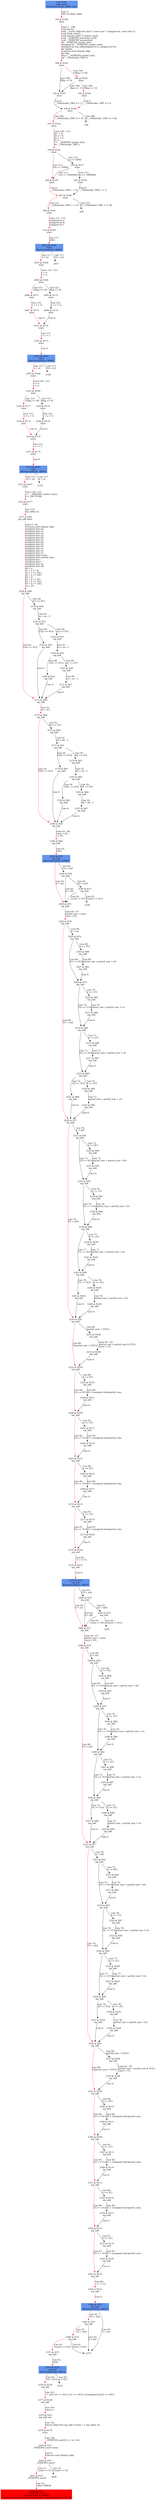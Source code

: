 digraph ARG {
node [style="filled" shape="box" color="white"]
0 [fillcolor="cornflowerblue" label="0 @ N141\nmain entry\nAbstractionState: ABS0: true\n" id="0"]
187 [label="187 @ N186\nmain\n" id="187"]
188 [label="188 @ N145\nmain\n" id="188"]
193 [label="193 @ N147\nmain\n" id="193"]
196 [label="196 @ N149\nmain\n" id="196"]
197 [label="197 @ N150\nmain\n" id="197"]
199 [label="199 @ N156\nmain\n" id="199"]
204 [label="204 @ N159\nmain\n" id="204"]
207 [label="207 @ N160\nmain\n" id="207"]
208 [label="208 @ N161\nmain\n" id="208"]
210 [label="210 @ N164\nmain\n" id="210"]
2055 [fillcolor="cornflowerblue" label="2055 @ N165\nmain\nAbstractionState: ABS63\n" id="2055"]
2056 [label="2056 @ N166\nmain\n" id="2056"]
2094 [label="2094 @ N169\nmain\n" id="2094"]
2096 [label="2096 @ N171\nmain\n" id="2096"]
2097 [label="2097 @ N173\nmain\n" id="2097"]
2101 [label="2101 @ N170\nmain\n" id="2101"]
2102 [label="2102 @ N175\nmain\n" id="2102"]
2104 [fillcolor="cornflowerblue" label="2104 @ N165\nmain\nAbstractionState: ABS65\n" id="2104"]
2105 [label="2105 @ N166\nmain\n" id="2105"]
2143 [label="2143 @ N169\nmain\n" id="2143"]
2145 [label="2145 @ N171\nmain\n" id="2145"]
2146 [label="2146 @ N173\nmain\n" id="2146"]
2150 [label="2150 @ N170\nmain\n" id="2150"]
2151 [label="2151 @ N175\nmain\n" id="2151"]
2153 [fillcolor="cornflowerblue" label="2153 @ N165\nmain\nAbstractionState: ABS67\n" id="2153"]
2155 [label="2155 @ N167\nmain\n" id="2155"]
2156 [label="2156 @ N177\nmain\n" id="2156"]
2157 [label="2157 @ N20\nmp_add entry\n" id="2157"]
2158 [label="2158 @ N48\nmp_add\n" id="2158"]
2173 [label="2173 @ N49\nmp_add\n" id="2173"]
2174 [label="2174 @ N58\nmp_add\n" id="2174"]
2189 [label="2189 @ N59\nmp_add\n" id="2189"]
2190 [label="2190 @ N69\nmp_add\n" id="2190"]
2192 [fillcolor="cornflowerblue" label="2192 @ N70\nmp_add\nAbstractionState: ABS68\n" id="2192"]
2200 [label="2200 @ N71\nmp_add\n" id="2200"]
2202 [label="2202 @ N76\nmp_add\n" id="2202"]
2226 [label="2226 @ N77\nmp_add\n" id="2226"]
2250 [label="2250 @ N91\nmp_add\n" id="2250"]
2255 [label="2255 @ N105\nmp_add\n" id="2255"]
2260 [label="2260 @ N109\nmp_add\n" id="2260"]
2265 [label="2265 @ N112\nmp_add\n" id="2265"]
2270 [label="2270 @ N115\nmp_add\n" id="2270"]
2275 [label="2275 @ N118\nmp_add\n" id="2275"]
2276 [label="2276 @ N121\nmp_add\n" id="2276"]
2278 [fillcolor="cornflowerblue" label="2278 @ N70\nmp_add\nAbstractionState: ABS70\n" id="2278"]
2286 [label="2286 @ N71\nmp_add\n" id="2286"]
2288 [label="2288 @ N76\nmp_add\n" id="2288"]
2312 [label="2312 @ N77\nmp_add\n" id="2312"]
2336 [label="2336 @ N91\nmp_add\n" id="2336"]
2341 [label="2341 @ N105\nmp_add\n" id="2341"]
2346 [label="2346 @ N109\nmp_add\n" id="2346"]
2351 [label="2351 @ N112\nmp_add\n" id="2351"]
2356 [label="2356 @ N115\nmp_add\n" id="2356"]
2361 [label="2361 @ N118\nmp_add\n" id="2361"]
2362 [label="2362 @ N121\nmp_add\n" id="2362"]
2364 [fillcolor="cornflowerblue" label="2364 @ N70\nmp_add\nAbstractionState: ABS72\n" id="2364"]
2366 [label="2366 @ N74\nmp_add\n" id="2366"]
2368 [label="2368 @ N73\nmp_add\n" id="2368"]
2371 [label="2371 @ N72\nmp_add\n" id="2371"]
2374 [fillcolor="cornflowerblue" label="2374 @ N122\nmp_add\nAbstractionState: ABS73\n" id="2374"]
2376 [label="2376 @ N124\nmp_add\n" id="2376"]
2377 [label="2377 @ N138\nmp_add\n" id="2377"]
2378 [label="2378 @ N19\nmp_add exit\n" id="2378"]
2379 [label="2379 @ N178\nmain\n" id="2379"]
2653 [label="2653 @ N11\n__VERIFIER_assert entry\n" id="2653"]
2654 [label="2654 @ N12\n__VERIFIER_assert\n" id="2654"]
2655 [label="2655 @ N14\n__VERIFIER_assert\n" id="2655"]
2658 [fillcolor="red" label="2658 @ N15\n__VERIFIER_assert\nAbstractionState: ABS80\n AutomatonState: ErrorLabelAutomaton: _predefinedState_ERROR\n" id="2658"]
2357 [label="2357 @ N119\nmp_add\n" id="2357"]
2359 [label="2359 @ N120\nmp_add\n" id="2359"]
2352 [label="2352 @ N116\nmp_add\n" id="2352"]
2354 [label="2354 @ N117\nmp_add\n" id="2354"]
2347 [label="2347 @ N113\nmp_add\n" id="2347"]
2349 [label="2349 @ N114\nmp_add\n" id="2349"]
2342 [label="2342 @ N110\nmp_add\n" id="2342"]
2344 [label="2344 @ N111\nmp_add\n" id="2344"]
2337 [label="2337 @ N106\nmp_add\n" id="2337"]
2339 [label="2339 @ N108\nmp_add\n" id="2339"]
2313 [label="2313 @ N92\nmp_add\n" id="2313"]
2319 [label="2319 @ N93\nmp_add\n" id="2319"]
2324 [label="2324 @ N96\nmp_add\n" id="2324"]
2329 [label="2329 @ N99\nmp_add\n" id="2329"]
2331 [label="2331 @ N102\nmp_add\n" id="2331"]
2330 [label="2330 @ N103\nmp_add\n" id="2330"]
2334 [label="2334 @ N104\nmp_add\n" id="2334"]
2325 [label="2325 @ N100\nmp_add\n" id="2325"]
2327 [label="2327 @ N101\nmp_add\n" id="2327"]
2320 [label="2320 @ N97\nmp_add\n" id="2320"]
2322 [label="2322 @ N98\nmp_add\n" id="2322"]
2315 [label="2315 @ N94\nmp_add\n" id="2315"]
2317 [label="2317 @ N95\nmp_add\n" id="2317"]
2289 [label="2289 @ N78\nmp_add\n" id="2289"]
2295 [label="2295 @ N79\nmp_add\n" id="2295"]
2300 [label="2300 @ N82\nmp_add\n" id="2300"]
2305 [label="2305 @ N85\nmp_add\n" id="2305"]
2307 [label="2307 @ N88\nmp_add\n" id="2307"]
2306 [label="2306 @ N89\nmp_add\n" id="2306"]
2310 [label="2310 @ N90\nmp_add\n" id="2310"]
2301 [label="2301 @ N86\nmp_add\n" id="2301"]
2303 [label="2303 @ N87\nmp_add\n" id="2303"]
2296 [label="2296 @ N83\nmp_add\n" id="2296"]
2298 [label="2298 @ N84\nmp_add\n" id="2298"]
2291 [label="2291 @ N80\nmp_add\n" id="2291"]
2293 [label="2293 @ N81\nmp_add\n" id="2293"]
2280 [label="2280 @ N74\nmp_add\n" id="2280"]
2282 [label="2282 @ N73\nmp_add\n" id="2282"]
2271 [label="2271 @ N119\nmp_add\n" id="2271"]
2273 [label="2273 @ N120\nmp_add\n" id="2273"]
2266 [label="2266 @ N116\nmp_add\n" id="2266"]
2268 [label="2268 @ N117\nmp_add\n" id="2268"]
2261 [label="2261 @ N113\nmp_add\n" id="2261"]
2263 [label="2263 @ N114\nmp_add\n" id="2263"]
2256 [label="2256 @ N110\nmp_add\n" id="2256"]
2258 [label="2258 @ N111\nmp_add\n" id="2258"]
2251 [label="2251 @ N106\nmp_add\n" id="2251"]
2253 [label="2253 @ N108\nmp_add\n" id="2253"]
2227 [label="2227 @ N92\nmp_add\n" id="2227"]
2233 [label="2233 @ N93\nmp_add\n" id="2233"]
2238 [label="2238 @ N96\nmp_add\n" id="2238"]
2243 [label="2243 @ N99\nmp_add\n" id="2243"]
2245 [label="2245 @ N102\nmp_add\n" id="2245"]
2244 [label="2244 @ N103\nmp_add\n" id="2244"]
2248 [label="2248 @ N104\nmp_add\n" id="2248"]
2239 [label="2239 @ N100\nmp_add\n" id="2239"]
2241 [label="2241 @ N101\nmp_add\n" id="2241"]
2234 [label="2234 @ N97\nmp_add\n" id="2234"]
2236 [label="2236 @ N98\nmp_add\n" id="2236"]
2229 [label="2229 @ N94\nmp_add\n" id="2229"]
2231 [label="2231 @ N95\nmp_add\n" id="2231"]
2203 [label="2203 @ N78\nmp_add\n" id="2203"]
2209 [label="2209 @ N79\nmp_add\n" id="2209"]
2214 [label="2214 @ N82\nmp_add\n" id="2214"]
2219 [label="2219 @ N85\nmp_add\n" id="2219"]
2221 [label="2221 @ N88\nmp_add\n" id="2221"]
2220 [label="2220 @ N89\nmp_add\n" id="2220"]
2224 [label="2224 @ N90\nmp_add\n" id="2224"]
2215 [label="2215 @ N86\nmp_add\n" id="2215"]
2217 [label="2217 @ N87\nmp_add\n" id="2217"]
2210 [label="2210 @ N83\nmp_add\n" id="2210"]
2212 [label="2212 @ N84\nmp_add\n" id="2212"]
2205 [label="2205 @ N80\nmp_add\n" id="2205"]
2207 [label="2207 @ N81\nmp_add\n" id="2207"]
2194 [label="2194 @ N74\nmp_add\n" id="2194"]
2196 [label="2196 @ N73\nmp_add\n" id="2196"]
2175 [label="2175 @ N60\nmp_add\n" id="2175"]
2177 [label="2177 @ N61\nmp_add\n" id="2177"]
2179 [label="2179 @ N62\nmp_add\n" id="2179"]
2178 [label="2178 @ N63\nmp_add\n" id="2178"]
2182 [label="2182 @ N64\nmp_add\n" id="2182"]
2184 [label="2184 @ N65\nmp_add\n" id="2184"]
2183 [label="2183 @ N66\nmp_add\n" id="2183"]
2187 [label="2187 @ N67\nmp_add\n" id="2187"]
2159 [label="2159 @ N50\nmp_add\n" id="2159"]
2161 [label="2161 @ N51\nmp_add\n" id="2161"]
2163 [label="2163 @ N52\nmp_add\n" id="2163"]
2162 [label="2162 @ N53\nmp_add\n" id="2162"]
2166 [label="2166 @ N54\nmp_add\n" id="2166"]
2168 [label="2168 @ N55\nmp_add\n" id="2168"]
2167 [label="2167 @ N56\nmp_add\n" id="2167"]
2171 [label="2171 @ N57\nmp_add\n" id="2171"]
2144 [label="2144 @ N172\nmain\n" id="2144"]
2148 [label="2148 @ N174\nmain\n" id="2148"]
2095 [label="2095 @ N172\nmain\n" id="2095"]
2099 [label="2099 @ N174\nmain\n" id="2099"]
200 [label="200 @ N157\nmain\n" id="200"]
202 [label="202 @ N158\nmain\n" id="202"]
190 [label="190 @ N146\nmain\n" id="190"]
192 [label="192 @ N148\nmain\n" id="192"]
0 -> 187 [color="red" label="Line 0: \lINIT GLOBAL VARS\l" id="0 -> 187"]
187 -> 188 [color="red" label="Lines 7 - 108: \lvoid abort();\lvoid __assert_fail(const char *, const char *, unsigned int, const char *);\lvoid reach_error();\lvoid assume_abort_if_not(int cond);\lvoid __VERIFIER_assert(int cond);\lvoid __VERIFIER_assume(int);\lint __VERIFIER_nondet_int();\lunsigned int __VERIFIER_nondet_uint();\lunsigned int mp_add(unsigned int a, unsigned int b);\lint main();\lFunction start dummy edge\lint flag;\lflag = __VERIFIER_nondet_int();\lint __CPAchecker_TMP_0;\l" id="187 -> 188"]
188 -> 190 [color="red" label="Line 108: \l[!(flag == 0)]\l" id="188 -> 190"]
188 -> 193 [label="Line 108: \l[flag == 0]\l" id="188 -> 193"]
193 -> 196 [label="Line 0: \l__CPAchecker_TMP_0 = 1;\l" id="193 -> 196"]
196 -> 197 [color="red" label="Line 108: \l[__CPAchecker_TMP_0 != 0]\l" id="196 -> 197"]
196 -> 198 [label="Line 108: \l[!(__CPAchecker_TMP_0 != 0)]\l" id="196 -> 198"]
197 -> 199 [color="red" label="Lines 109 - 113: \lint i = 0;\lint x = 0;\lint y = 0;\lint n;\ln = __VERIFIER_nondet_int();\lint __CPAchecker_TMP_1;\l" id="197 -> 199"]
199 -> 200 [label="Line 113: \l[n >= 1000]\l" id="199 -> 200"]
199 -> 204 [color="red" label="Line 113: \l[!(n >= 1000)]\l" id="199 -> 204"]
204 -> 207 [color="red" label="Line 0: \l__CPAchecker_TMP_1 = 0;\l" id="204 -> 207"]
207 -> 208 [color="red" label="Line 113: \l[__CPAchecker_TMP_1 != 0]\l" id="207 -> 208"]
207 -> 209 [label="Line 113: \l[!(__CPAchecker_TMP_1 != 0)]\l" id="207 -> 209"]
208 -> 210 [color="red" label="Lines 115 - 115: \lunsigned int a;\lunsigned int b;\lunsigned int r;\l" id="208 -> 210"]
210 -> 2055 [color="red" label="Line 117: \lwhile\l" id="210 -> 2055"]
2055 -> 2056 [color="red" label="Line 117: \l[i < n]\l" id="2055 -> 2056"]
2055 -> 2057 [label="Line 117: \l[!(i < n)]\l" id="2055 -> 2057"]
2056 -> 2094 [color="red" label="Lines 120 - 121: \lx = x;\ly = y;\l" id="2056 -> 2094"]
2094 -> 2095 [label="Line 122: \l[flag == 0]\l" id="2094 -> 2095"]
2094 -> 2096 [color="red" label="Line 122: \l[!(flag == 0)]\l" id="2094 -> 2096"]
2096 -> 2097 [color="red" label="Line 123: \lx = x + 3;\l" id="2096 -> 2097"]
2097 -> 2101 [color="red" label="Line 0: \l\l" id="2097 -> 2101"]
2101 -> 2102 [color="red" label="Line 127: \li = i + 1;\l" id="2101 -> 2102"]
2102 -> 2104 [color="red" label="Line 0: \l\l" id="2102 -> 2104"]
2104 -> 2105 [color="red" label="Line 117: \l[i < n]\l" id="2104 -> 2105"]
2104 -> 2106 [label="Line 117: \l[!(i < n)]\l" id="2104 -> 2106"]
2105 -> 2143 [color="red" label="Lines 120 - 121: \lx = x;\ly = y;\l" id="2105 -> 2143"]
2143 -> 2144 [label="Line 122: \l[flag == 0]\l" id="2143 -> 2144"]
2143 -> 2145 [color="red" label="Line 122: \l[!(flag == 0)]\l" id="2143 -> 2145"]
2145 -> 2146 [color="red" label="Line 123: \lx = x + 3;\l" id="2145 -> 2146"]
2146 -> 2150 [color="red" label="Line 0: \l\l" id="2146 -> 2150"]
2150 -> 2151 [color="red" label="Line 127: \li = i + 1;\l" id="2150 -> 2151"]
2151 -> 2153 [color="red" label="Line 0: \l\l" id="2151 -> 2153"]
2153 -> 2154 [label="Line 117: \l[i < n]\l" id="2153 -> 2154"]
2153 -> 2155 [color="red" label="Line 117: \l[!(i < n)]\l" id="2153 -> 2155"]
2155 -> 2156 [color="red" label="Lines 130 - 131: \la = __VERIFIER_nondet_uint();\lb = 234770789;\l" id="2155 -> 2156"]
2156 -> 2157 [color="red" label="Line 132: \lmp_add(a, b)\l" id="2156 -> 2157"]
2157 -> 2158 [color="red" label="Lines 0 - 43: \lFunction start dummy edge\lunsigned char a0;\lunsigned char a1;\lunsigned char a2;\lunsigned char a3;\lunsigned char b0;\lunsigned char b1;\lunsigned char b2;\lunsigned char b3;\lunsigned char r0;\lunsigned char r1;\lunsigned char r2;\lunsigned char r3;\lunsigned short carry;\lunsigned short partial_sum;\lunsigned int r;\lunsigned char i;\lunsigned char na;\lunsigned char nb;\la0 = a;\la1 = a >> 8;\la2 = a >> 16U;\la3 = a >> 24U;\lb0 = b;\lb1 = b >> 8U;\lb2 = b >> 16U;\lb3 = b >> 24U;\lna = 4U;\l" id="2157 -> 2158"]
2158 -> 2159 [label="Line 44: \l[a3 == 0U]\l" id="2158 -> 2159"]
2158 -> 2173 [color="red" label="Line 44: \l[!(a3 == 0U)]\l" id="2158 -> 2173"]
2173 -> 2174 [color="red" label="Line 53: \lnb = 4U;\l" id="2173 -> 2174"]
2174 -> 2175 [label="Line 54: \l[b3 == 0U]\l" id="2174 -> 2175"]
2174 -> 2189 [color="red" label="Line 54: \l[!(b3 == 0U)]\l" id="2174 -> 2189"]
2189 -> 2190 [color="red" label="Lines 63 - 64: \lcarry = 0U;\li = 0U;\l" id="2189 -> 2190"]
2190 -> 2192 [color="red" label="Line 65: \lwhile\l" id="2190 -> 2192"]
2192 -> 2194 [label="Line 65: \l[!(i < na)]\l" id="2192 -> 2194"]
2192 -> 2200 [color="red" label="Line 65: \l[i < na]\l" id="2192 -> 2200"]
2200 -> 2202 [color="red" label="Lines 66 - 67: \lpartial_sum = carry;\lcarry = 0U;\l" id="2200 -> 2202"]
2202 -> 2203 [label="Line 68: \l[i < na]\l" id="2202 -> 2203"]
2202 -> 2226 [color="red" label="Line 68: \l[!(i < na)]\l" id="2202 -> 2226"]
2226 -> 2227 [label="Line 74: \l[i < nb]\l" id="2226 -> 2227"]
2226 -> 2250 [color="red" label="Line 74: \l[!(i < nb)]\l" id="2226 -> 2250"]
2250 -> 2251 [label="Line 80: \l[partial_sum > 255U]\l" id="2250 -> 2251"]
2250 -> 2255 [color="red" label="Line 80: \l[!(partial_sum > 255U)]\l" id="2250 -> 2255"]
2255 -> 2256 [label="Line 84: \l[i == 0U]\l" id="2255 -> 2256"]
2255 -> 2260 [color="red" label="Line 84: \l[!(i == 0U)]\l" id="2255 -> 2260"]
2260 -> 2261 [label="Line 85: \l[i == 1U]\l" id="2260 -> 2261"]
2260 -> 2265 [color="red" label="Line 85: \l[!(i == 1U)]\l" id="2260 -> 2265"]
2265 -> 2266 [label="Line 86: \l[i == 2U]\l" id="2265 -> 2266"]
2265 -> 2270 [color="red" label="Line 86: \l[!(i == 2U)]\l" id="2265 -> 2270"]
2270 -> 2271 [label="Line 87: \l[i == 3U]\l" id="2270 -> 2271"]
2270 -> 2275 [color="red" label="Line 87: \l[!(i == 3U)]\l" id="2270 -> 2275"]
2275 -> 2276 [color="red" label="Line 89: \li = i + 1U;\l" id="2275 -> 2276"]
2276 -> 2278 [color="red" label="Line 0: \l\l" id="2276 -> 2278"]
2278 -> 2280 [label="Line 65: \l[!(i < na)]\l" id="2278 -> 2280"]
2278 -> 2286 [color="red" label="Line 65: \l[i < na]\l" id="2278 -> 2286"]
2286 -> 2288 [color="red" label="Lines 66 - 67: \lpartial_sum = carry;\lcarry = 0U;\l" id="2286 -> 2288"]
2288 -> 2289 [label="Line 68: \l[i < na]\l" id="2288 -> 2289"]
2288 -> 2312 [color="red" label="Line 68: \l[!(i < na)]\l" id="2288 -> 2312"]
2312 -> 2313 [label="Line 74: \l[i < nb]\l" id="2312 -> 2313"]
2312 -> 2336 [color="red" label="Line 74: \l[!(i < nb)]\l" id="2312 -> 2336"]
2336 -> 2337 [label="Line 80: \l[partial_sum > 255U]\l" id="2336 -> 2337"]
2336 -> 2341 [color="red" label="Line 80: \l[!(partial_sum > 255U)]\l" id="2336 -> 2341"]
2341 -> 2342 [label="Line 84: \l[i == 0U]\l" id="2341 -> 2342"]
2341 -> 2346 [color="red" label="Line 84: \l[!(i == 0U)]\l" id="2341 -> 2346"]
2346 -> 2347 [label="Line 85: \l[i == 1U]\l" id="2346 -> 2347"]
2346 -> 2351 [color="red" label="Line 85: \l[!(i == 1U)]\l" id="2346 -> 2351"]
2351 -> 2352 [label="Line 86: \l[i == 2U]\l" id="2351 -> 2352"]
2351 -> 2356 [color="red" label="Line 86: \l[!(i == 2U)]\l" id="2351 -> 2356"]
2356 -> 2357 [label="Line 87: \l[i == 3U]\l" id="2356 -> 2357"]
2356 -> 2361 [color="red" label="Line 87: \l[!(i == 3U)]\l" id="2356 -> 2361"]
2361 -> 2362 [color="red" label="Line 89: \li = i + 1U;\l" id="2361 -> 2362"]
2362 -> 2364 [color="red" label="Line 0: \l\l" id="2362 -> 2364"]
2364 -> 2366 [color="red" label="Line 65: \l[!(i < na)]\l" id="2364 -> 2366"]
2364 -> 2372 [label="Line 65: \l[i < na]\l" id="2364 -> 2372"]
2366 -> 2368 [color="red" label="Line 65: \l[!(i < nb)]\l" id="2366 -> 2368"]
2366 -> 2372 [label="Line 65: \l[i < nb]\l" id="2366 -> 2372"]
2368 -> 2371 [color="red" label="Line 65: \l[!(carry != 0U)]\l" id="2368 -> 2371"]
2368 -> 2372 [label="Line 65: \l[carry != 0U]\l" id="2368 -> 2372"]
2371 -> 2374 [color="red" label="Line 92: \lwhile\l" id="2371 -> 2374"]
2374 -> 2375 [label="Line 92: \l[i < 4U]\l" id="2374 -> 2375"]
2374 -> 2376 [color="red" label="Line 92: \l[!(i < 4U)]\l" id="2374 -> 2376"]
2376 -> 2377 [color="red" label="Line 101: \lr = ((r0 | (r1 << 8U)) | (r2 << 16U)) | (((unsigned int)r3) << 24U);\l" id="2376 -> 2377"]
2377 -> 2378 [color="red" label="Line 103: \lreturn r;\l" id="2377 -> 2378"]
2378 -> 2379 [color="red" label="Line 132: \lReturn edge from mp_add to main: r = mp_add(a, b);\l" id="2378 -> 2379"]
2379 -> 2653 [color="red" label="Line 134: \l__VERIFIER_assert(r == (a + b))\l" id="2379 -> 2653"]
2653 -> 2654 [color="red" label="Line 0: \lFunction start dummy edge\l" id="2653 -> 2654"]
2654 -> 2655 [color="red" label="Line 15: \l[cond == 0]\l" id="2654 -> 2655"]
2654 -> 2656 [label="Line 15: \l[!(cond == 0)]\l" id="2654 -> 2656"]
2655 -> 2658 [color="red" label="Line 16: \lLabel: ERROR\l" id="2655 -> 2658"]
2357 -> 2359 [label="Line 87: \lr3 = (unsigned char)partial_sum;\l" id="2357 -> 2359"]
2359 -> 2361 [label="Line 0: \l\l" id="2359 -> 2361"]
2352 -> 2354 [label="Line 86: \lr2 = (unsigned char)partial_sum;\l" id="2352 -> 2354"]
2354 -> 2356 [label="Line 0: \l\l" id="2354 -> 2356"]
2347 -> 2349 [label="Line 85: \lr1 = (unsigned char)partial_sum;\l" id="2347 -> 2349"]
2349 -> 2351 [label="Line 0: \l\l" id="2349 -> 2351"]
2342 -> 2344 [label="Line 84: \lr0 = (unsigned char)partial_sum;\l" id="2342 -> 2344"]
2344 -> 2346 [label="Line 0: \l\l" id="2344 -> 2346"]
2337 -> 2339 [label="Lines 81 - 82: \lpartial_sum = partial_sum & 255U;\lcarry = 1U;\l" id="2337 -> 2339"]
2339 -> 2341 [label="Line 0: \l\l" id="2339 -> 2341"]
2313 -> 2315 [label="Line 75: \l[i == 0U]\l" id="2313 -> 2315"]
2313 -> 2319 [label="Line 75: \l[!(i == 0U)]\l" id="2313 -> 2319"]
2319 -> 2320 [label="Line 76: \l[i == 1U]\l" id="2319 -> 2320"]
2319 -> 2324 [label="Line 76: \l[!(i == 1U)]\l" id="2319 -> 2324"]
2324 -> 2325 [label="Line 77: \l[i == 2U]\l" id="2324 -> 2325"]
2324 -> 2329 [label="Line 77: \l[!(i == 2U)]\l" id="2324 -> 2329"]
2329 -> 2330 [label="Line 78: \l[i == 3U]\l" id="2329 -> 2330"]
2329 -> 2331 [label="Line 78: \l[!(i == 3U)]\l" id="2329 -> 2331"]
2331 -> 2336 [label="Line 0: \l\l" id="2331 -> 2336"]
2330 -> 2334 [label="Line 78: \lpartial_sum = partial_sum + b3;\l" id="2330 -> 2334"]
2334 -> 2336 [label="Line 0: \l\l" id="2334 -> 2336"]
2325 -> 2327 [label="Line 77: \lpartial_sum = partial_sum + b2;\l" id="2325 -> 2327"]
2327 -> 2329 [label="Line 0: \l\l" id="2327 -> 2329"]
2320 -> 2322 [label="Line 76: \lpartial_sum = partial_sum + b1;\l" id="2320 -> 2322"]
2322 -> 2324 [label="Line 0: \l\l" id="2322 -> 2324"]
2315 -> 2317 [label="Line 75: \lpartial_sum = partial_sum + b0;\l" id="2315 -> 2317"]
2317 -> 2319 [label="Line 0: \l\l" id="2317 -> 2319"]
2289 -> 2291 [label="Line 69: \l[i == 0U]\l" id="2289 -> 2291"]
2289 -> 2295 [label="Line 69: \l[!(i == 0U)]\l" id="2289 -> 2295"]
2295 -> 2296 [label="Line 70: \l[i == 1U]\l" id="2295 -> 2296"]
2295 -> 2300 [label="Line 70: \l[!(i == 1U)]\l" id="2295 -> 2300"]
2300 -> 2301 [label="Line 71: \l[i == 2U]\l" id="2300 -> 2301"]
2300 -> 2305 [label="Line 71: \l[!(i == 2U)]\l" id="2300 -> 2305"]
2305 -> 2306 [label="Line 72: \l[i == 3U]\l" id="2305 -> 2306"]
2305 -> 2307 [label="Line 72: \l[!(i == 3U)]\l" id="2305 -> 2307"]
2307 -> 2312 [label="Line 0: \l\l" id="2307 -> 2312"]
2306 -> 2310 [label="Line 72: \lpartial_sum = partial_sum + a3;\l" id="2306 -> 2310"]
2310 -> 2312 [label="Line 0: \l\l" id="2310 -> 2312"]
2301 -> 2303 [label="Line 71: \lpartial_sum = partial_sum + a2;\l" id="2301 -> 2303"]
2303 -> 2305 [label="Line 0: \l\l" id="2303 -> 2305"]
2296 -> 2298 [label="Line 70: \lpartial_sum = partial_sum + a1;\l" id="2296 -> 2298"]
2298 -> 2300 [label="Line 0: \l\l" id="2298 -> 2300"]
2291 -> 2293 [label="Line 69: \lpartial_sum = partial_sum + a0;\l" id="2291 -> 2293"]
2293 -> 2295 [label="Line 0: \l\l" id="2293 -> 2295"]
2280 -> 2282 [label="Line 65: \l[!(i < nb)]\l" id="2280 -> 2282"]
2280 -> 2286 [label="Line 65: \l[i < nb]\l" id="2280 -> 2286"]
2282 -> 2285 [label="Line 65: \l[!(carry != 0U)]\l" id="2282 -> 2285"]
2282 -> 2286 [label="Line 65: \l[carry != 0U]\l" id="2282 -> 2286"]
2271 -> 2273 [label="Line 87: \lr3 = (unsigned char)partial_sum;\l" id="2271 -> 2273"]
2273 -> 2275 [label="Line 0: \l\l" id="2273 -> 2275"]
2266 -> 2268 [label="Line 86: \lr2 = (unsigned char)partial_sum;\l" id="2266 -> 2268"]
2268 -> 2270 [label="Line 0: \l\l" id="2268 -> 2270"]
2261 -> 2263 [label="Line 85: \lr1 = (unsigned char)partial_sum;\l" id="2261 -> 2263"]
2263 -> 2265 [label="Line 0: \l\l" id="2263 -> 2265"]
2256 -> 2258 [label="Line 84: \lr0 = (unsigned char)partial_sum;\l" id="2256 -> 2258"]
2258 -> 2260 [label="Line 0: \l\l" id="2258 -> 2260"]
2251 -> 2253 [label="Lines 81 - 82: \lpartial_sum = partial_sum & 255U;\lcarry = 1U;\l" id="2251 -> 2253"]
2253 -> 2255 [label="Line 0: \l\l" id="2253 -> 2255"]
2227 -> 2229 [label="Line 75: \l[i == 0U]\l" id="2227 -> 2229"]
2227 -> 2233 [label="Line 75: \l[!(i == 0U)]\l" id="2227 -> 2233"]
2233 -> 2234 [label="Line 76: \l[i == 1U]\l" id="2233 -> 2234"]
2233 -> 2238 [label="Line 76: \l[!(i == 1U)]\l" id="2233 -> 2238"]
2238 -> 2239 [label="Line 77: \l[i == 2U]\l" id="2238 -> 2239"]
2238 -> 2243 [label="Line 77: \l[!(i == 2U)]\l" id="2238 -> 2243"]
2243 -> 2244 [label="Line 78: \l[i == 3U]\l" id="2243 -> 2244"]
2243 -> 2245 [label="Line 78: \l[!(i == 3U)]\l" id="2243 -> 2245"]
2245 -> 2250 [label="Line 0: \l\l" id="2245 -> 2250"]
2244 -> 2248 [label="Line 78: \lpartial_sum = partial_sum + b3;\l" id="2244 -> 2248"]
2248 -> 2250 [label="Line 0: \l\l" id="2248 -> 2250"]
2239 -> 2241 [label="Line 77: \lpartial_sum = partial_sum + b2;\l" id="2239 -> 2241"]
2241 -> 2243 [label="Line 0: \l\l" id="2241 -> 2243"]
2234 -> 2236 [label="Line 76: \lpartial_sum = partial_sum + b1;\l" id="2234 -> 2236"]
2236 -> 2238 [label="Line 0: \l\l" id="2236 -> 2238"]
2229 -> 2231 [label="Line 75: \lpartial_sum = partial_sum + b0;\l" id="2229 -> 2231"]
2231 -> 2233 [label="Line 0: \l\l" id="2231 -> 2233"]
2203 -> 2205 [label="Line 69: \l[i == 0U]\l" id="2203 -> 2205"]
2203 -> 2209 [label="Line 69: \l[!(i == 0U)]\l" id="2203 -> 2209"]
2209 -> 2210 [label="Line 70: \l[i == 1U]\l" id="2209 -> 2210"]
2209 -> 2214 [label="Line 70: \l[!(i == 1U)]\l" id="2209 -> 2214"]
2214 -> 2215 [label="Line 71: \l[i == 2U]\l" id="2214 -> 2215"]
2214 -> 2219 [label="Line 71: \l[!(i == 2U)]\l" id="2214 -> 2219"]
2219 -> 2220 [label="Line 72: \l[i == 3U]\l" id="2219 -> 2220"]
2219 -> 2221 [label="Line 72: \l[!(i == 3U)]\l" id="2219 -> 2221"]
2221 -> 2226 [label="Line 0: \l\l" id="2221 -> 2226"]
2220 -> 2224 [label="Line 72: \lpartial_sum = partial_sum + a3;\l" id="2220 -> 2224"]
2224 -> 2226 [label="Line 0: \l\l" id="2224 -> 2226"]
2215 -> 2217 [label="Line 71: \lpartial_sum = partial_sum + a2;\l" id="2215 -> 2217"]
2217 -> 2219 [label="Line 0: \l\l" id="2217 -> 2219"]
2210 -> 2212 [label="Line 70: \lpartial_sum = partial_sum + a1;\l" id="2210 -> 2212"]
2212 -> 2214 [label="Line 0: \l\l" id="2212 -> 2214"]
2205 -> 2207 [label="Line 69: \lpartial_sum = partial_sum + a0;\l" id="2205 -> 2207"]
2207 -> 2209 [label="Line 0: \l\l" id="2207 -> 2209"]
2194 -> 2196 [label="Line 65: \l[!(i < nb)]\l" id="2194 -> 2196"]
2194 -> 2200 [label="Line 65: \l[i < nb]\l" id="2194 -> 2200"]
2196 -> 2199 [label="Line 65: \l[!(carry != 0U)]\l" id="2196 -> 2199"]
2196 -> 2200 [label="Line 65: \l[carry != 0U]\l" id="2196 -> 2200"]
2175 -> 2177 [label="Line 55: \lnb = nb - 1;\l" id="2175 -> 2177"]
2177 -> 2178 [label="Line 56: \l[b2 == 0U]\l" id="2177 -> 2178"]
2177 -> 2179 [label="Line 56: \l[!(b2 == 0U)]\l" id="2177 -> 2179"]
2179 -> 2189 [label="Line 0: \l\l" id="2179 -> 2189"]
2178 -> 2182 [label="Line 57: \lnb = nb - 1;\l" id="2178 -> 2182"]
2182 -> 2183 [label="Line 58: \l[b1 == 0U]\l" id="2182 -> 2183"]
2182 -> 2184 [label="Line 58: \l[!(b1 == 0U)]\l" id="2182 -> 2184"]
2184 -> 2189 [label="Line 0: \l\l" id="2184 -> 2189"]
2183 -> 2187 [label="Line 59: \lnb = nb - 1;\l" id="2183 -> 2187"]
2187 -> 2189 [label="Line 0: \l\l" id="2187 -> 2189"]
2159 -> 2161 [label="Line 45: \lna = na - 1;\l" id="2159 -> 2161"]
2161 -> 2162 [label="Line 46: \l[a2 == 0U]\l" id="2161 -> 2162"]
2161 -> 2163 [label="Line 46: \l[!(a2 == 0U)]\l" id="2161 -> 2163"]
2163 -> 2173 [label="Line 0: \l\l" id="2163 -> 2173"]
2162 -> 2166 [label="Line 47: \lna = na - 1;\l" id="2162 -> 2166"]
2166 -> 2167 [label="Line 48: \l[a1 == 0U]\l" id="2166 -> 2167"]
2166 -> 2168 [label="Line 48: \l[!(a1 == 0U)]\l" id="2166 -> 2168"]
2168 -> 2173 [label="Line 0: \l\l" id="2168 -> 2173"]
2167 -> 2171 [label="Line 49: \lna = na - 1;\l" id="2167 -> 2171"]
2171 -> 2173 [label="Line 0: \l\l" id="2171 -> 2173"]
2144 -> 2148 [label="Line 125: \ly = y + 2;\l" id="2144 -> 2148"]
2148 -> 2150 [label="Line 0: \l\l" id="2148 -> 2150"]
2095 -> 2099 [label="Line 125: \ly = y + 2;\l" id="2095 -> 2099"]
2099 -> 2101 [label="Line 0: \l\l" id="2099 -> 2101"]
200 -> 202 [label="Line 113: \l[n <= 1000000]\l" id="200 -> 202"]
200 -> 204 [label="Line 113: \l[!(n <= 1000000)]\l" id="200 -> 204"]
202 -> 207 [label="Line 0: \l__CPAchecker_TMP_1 = 1;\l" id="202 -> 207"]
190 -> 192 [color="red" label="Line 108: \l[!(flag == 1)]\l" id="190 -> 192"]
190 -> 193 [label="Line 108: \l[flag == 1]\l" id="190 -> 193"]
192 -> 196 [color="red" label="Line 0: \l__CPAchecker_TMP_0 = 0;\l" id="192 -> 196"]
}
